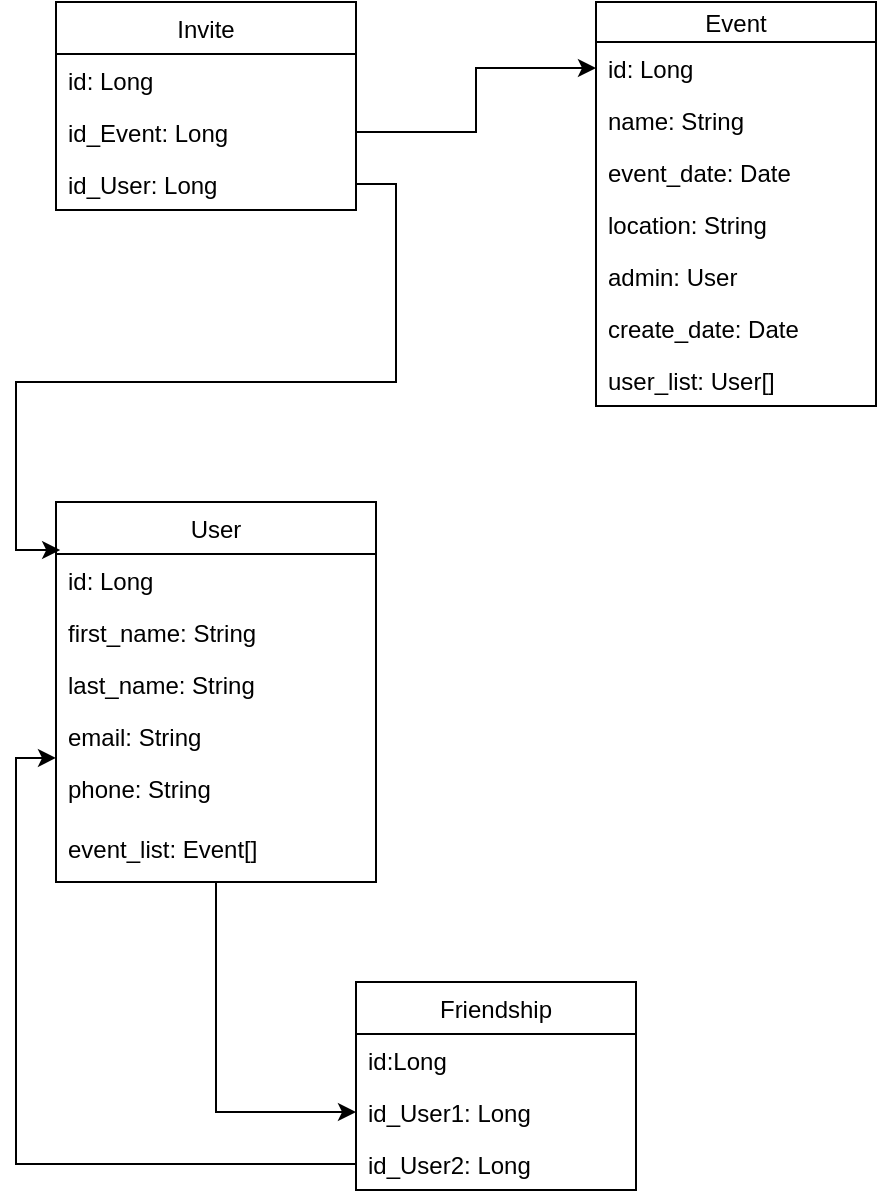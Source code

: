 <mxfile version="18.1.2" type="device"><diagram id="C5RBs43oDa-KdzZeNtuy" name="Page-1"><mxGraphModel dx="1422" dy="762" grid="1" gridSize="10" guides="1" tooltips="1" connect="1" arrows="1" fold="1" page="1" pageScale="1" pageWidth="827" pageHeight="1169" math="0" shadow="0"><root><mxCell id="WIyWlLk6GJQsqaUBKTNV-0"/><mxCell id="WIyWlLk6GJQsqaUBKTNV-1" parent="WIyWlLk6GJQsqaUBKTNV-0"/><mxCell id="kS8b85U26LRXWXAPI3-L-0" value="Event" style="swimlane;fontStyle=0;childLayout=stackLayout;horizontal=1;startSize=20;fillColor=none;horizontalStack=0;resizeParent=1;resizeParentMax=0;resizeLast=0;collapsible=1;marginBottom=0;" vertex="1" parent="WIyWlLk6GJQsqaUBKTNV-1"><mxGeometry x="320" y="90" width="140" height="202" as="geometry"/></mxCell><mxCell id="kS8b85U26LRXWXAPI3-L-2" value="id: Long" style="text;strokeColor=none;fillColor=none;align=left;verticalAlign=top;spacingLeft=4;spacingRight=4;overflow=hidden;rotatable=0;points=[[0,0.5],[1,0.5]];portConstraint=eastwest;" vertex="1" parent="kS8b85U26LRXWXAPI3-L-0"><mxGeometry y="20" width="140" height="26" as="geometry"/></mxCell><mxCell id="kS8b85U26LRXWXAPI3-L-3" value="name: String" style="text;strokeColor=none;fillColor=none;align=left;verticalAlign=top;spacingLeft=4;spacingRight=4;overflow=hidden;rotatable=0;points=[[0,0.5],[1,0.5]];portConstraint=eastwest;" vertex="1" parent="kS8b85U26LRXWXAPI3-L-0"><mxGeometry y="46" width="140" height="26" as="geometry"/></mxCell><mxCell id="kS8b85U26LRXWXAPI3-L-4" value="event_date: Date" style="text;strokeColor=none;fillColor=none;align=left;verticalAlign=top;spacingLeft=4;spacingRight=4;overflow=hidden;rotatable=0;points=[[0,0.5],[1,0.5]];portConstraint=eastwest;" vertex="1" parent="kS8b85U26LRXWXAPI3-L-0"><mxGeometry y="72" width="140" height="26" as="geometry"/></mxCell><mxCell id="kS8b85U26LRXWXAPI3-L-5" value="location: String&#10;" style="text;strokeColor=none;fillColor=none;align=left;verticalAlign=top;spacingLeft=4;spacingRight=4;overflow=hidden;rotatable=0;points=[[0,0.5],[1,0.5]];portConstraint=eastwest;" vertex="1" parent="kS8b85U26LRXWXAPI3-L-0"><mxGeometry y="98" width="140" height="26" as="geometry"/></mxCell><mxCell id="kS8b85U26LRXWXAPI3-L-6" value="admin: User&#10;" style="text;strokeColor=none;fillColor=none;align=left;verticalAlign=top;spacingLeft=4;spacingRight=4;overflow=hidden;rotatable=0;points=[[0,0.5],[1,0.5]];portConstraint=eastwest;" vertex="1" parent="kS8b85U26LRXWXAPI3-L-0"><mxGeometry y="124" width="140" height="26" as="geometry"/></mxCell><mxCell id="kS8b85U26LRXWXAPI3-L-7" value="create_date: Date&#10;" style="text;strokeColor=none;fillColor=none;align=left;verticalAlign=top;spacingLeft=4;spacingRight=4;overflow=hidden;rotatable=0;points=[[0,0.5],[1,0.5]];portConstraint=eastwest;" vertex="1" parent="kS8b85U26LRXWXAPI3-L-0"><mxGeometry y="150" width="140" height="26" as="geometry"/></mxCell><mxCell id="kS8b85U26LRXWXAPI3-L-8" value="user_list: User[]&#10;" style="text;strokeColor=none;fillColor=none;align=left;verticalAlign=top;spacingLeft=4;spacingRight=4;overflow=hidden;rotatable=0;points=[[0,0.5],[1,0.5]];portConstraint=eastwest;" vertex="1" parent="kS8b85U26LRXWXAPI3-L-0"><mxGeometry y="176" width="140" height="26" as="geometry"/></mxCell><mxCell id="kS8b85U26LRXWXAPI3-L-21" style="edgeStyle=orthogonalEdgeStyle;rounded=0;orthogonalLoop=1;jettySize=auto;html=1;entryX=0;entryY=0.5;entryDx=0;entryDy=0;" edge="1" parent="WIyWlLk6GJQsqaUBKTNV-1" source="kS8b85U26LRXWXAPI3-L-9" target="kS8b85U26LRXWXAPI3-L-18"><mxGeometry relative="1" as="geometry"/></mxCell><mxCell id="kS8b85U26LRXWXAPI3-L-9" value="User" style="swimlane;fontStyle=0;childLayout=stackLayout;horizontal=1;startSize=26;fillColor=none;horizontalStack=0;resizeParent=1;resizeParentMax=0;resizeLast=0;collapsible=1;marginBottom=0;" vertex="1" parent="WIyWlLk6GJQsqaUBKTNV-1"><mxGeometry x="50" y="340" width="160" height="190" as="geometry"/></mxCell><mxCell id="kS8b85U26LRXWXAPI3-L-10" value="id: Long" style="text;strokeColor=none;fillColor=none;align=left;verticalAlign=top;spacingLeft=4;spacingRight=4;overflow=hidden;rotatable=0;points=[[0,0.5],[1,0.5]];portConstraint=eastwest;" vertex="1" parent="kS8b85U26LRXWXAPI3-L-9"><mxGeometry y="26" width="160" height="26" as="geometry"/></mxCell><mxCell id="kS8b85U26LRXWXAPI3-L-11" value="first_name: String" style="text;strokeColor=none;fillColor=none;align=left;verticalAlign=top;spacingLeft=4;spacingRight=4;overflow=hidden;rotatable=0;points=[[0,0.5],[1,0.5]];portConstraint=eastwest;" vertex="1" parent="kS8b85U26LRXWXAPI3-L-9"><mxGeometry y="52" width="160" height="26" as="geometry"/></mxCell><mxCell id="kS8b85U26LRXWXAPI3-L-12" value="last_name: String" style="text;strokeColor=none;fillColor=none;align=left;verticalAlign=top;spacingLeft=4;spacingRight=4;overflow=hidden;rotatable=0;points=[[0,0.5],[1,0.5]];portConstraint=eastwest;" vertex="1" parent="kS8b85U26LRXWXAPI3-L-9"><mxGeometry y="78" width="160" height="26" as="geometry"/></mxCell><mxCell id="kS8b85U26LRXWXAPI3-L-13" value="email: String" style="text;strokeColor=none;fillColor=none;align=left;verticalAlign=top;spacingLeft=4;spacingRight=4;overflow=hidden;rotatable=0;points=[[0,0.5],[1,0.5]];portConstraint=eastwest;" vertex="1" parent="kS8b85U26LRXWXAPI3-L-9"><mxGeometry y="104" width="160" height="26" as="geometry"/></mxCell><mxCell id="kS8b85U26LRXWXAPI3-L-14" value="phone: String" style="text;strokeColor=none;fillColor=none;align=left;verticalAlign=top;spacingLeft=4;spacingRight=4;overflow=hidden;rotatable=0;points=[[0,0.5],[1,0.5]];portConstraint=eastwest;" vertex="1" parent="kS8b85U26LRXWXAPI3-L-9"><mxGeometry y="130" width="160" height="30" as="geometry"/></mxCell><mxCell id="kS8b85U26LRXWXAPI3-L-31" value="event_list: Event[]" style="text;strokeColor=none;fillColor=none;align=left;verticalAlign=top;spacingLeft=4;spacingRight=4;overflow=hidden;rotatable=0;points=[[0,0.5],[1,0.5]];portConstraint=eastwest;" vertex="1" parent="kS8b85U26LRXWXAPI3-L-9"><mxGeometry y="160" width="160" height="30" as="geometry"/></mxCell><mxCell id="kS8b85U26LRXWXAPI3-L-16" value="Friendship" style="swimlane;fontStyle=0;childLayout=stackLayout;horizontal=1;startSize=26;fillColor=none;horizontalStack=0;resizeParent=1;resizeParentMax=0;resizeLast=0;collapsible=1;marginBottom=0;" vertex="1" parent="WIyWlLk6GJQsqaUBKTNV-1"><mxGeometry x="200" y="580" width="140" height="104" as="geometry"/></mxCell><mxCell id="kS8b85U26LRXWXAPI3-L-17" value="id:Long    &#10;&#10;" style="text;strokeColor=none;fillColor=none;align=left;verticalAlign=top;spacingLeft=4;spacingRight=4;overflow=hidden;rotatable=0;points=[[0,0.5],[1,0.5]];portConstraint=eastwest;" vertex="1" parent="kS8b85U26LRXWXAPI3-L-16"><mxGeometry y="26" width="140" height="26" as="geometry"/></mxCell><mxCell id="kS8b85U26LRXWXAPI3-L-18" value="id_User1: Long" style="text;strokeColor=none;fillColor=none;align=left;verticalAlign=top;spacingLeft=4;spacingRight=4;overflow=hidden;rotatable=0;points=[[0,0.5],[1,0.5]];portConstraint=eastwest;" vertex="1" parent="kS8b85U26LRXWXAPI3-L-16"><mxGeometry y="52" width="140" height="26" as="geometry"/></mxCell><mxCell id="kS8b85U26LRXWXAPI3-L-19" value="id_User2: Long" style="text;strokeColor=none;fillColor=none;align=left;verticalAlign=top;spacingLeft=4;spacingRight=4;overflow=hidden;rotatable=0;points=[[0,0.5],[1,0.5]];portConstraint=eastwest;" vertex="1" parent="kS8b85U26LRXWXAPI3-L-16"><mxGeometry y="78" width="140" height="26" as="geometry"/></mxCell><mxCell id="kS8b85U26LRXWXAPI3-L-22" style="edgeStyle=orthogonalEdgeStyle;rounded=0;orthogonalLoop=1;jettySize=auto;html=1;exitX=0;exitY=0.5;exitDx=0;exitDy=0;entryX=0;entryY=-0.067;entryDx=0;entryDy=0;entryPerimeter=0;" edge="1" parent="WIyWlLk6GJQsqaUBKTNV-1" source="kS8b85U26LRXWXAPI3-L-19" target="kS8b85U26LRXWXAPI3-L-14"><mxGeometry relative="1" as="geometry"/></mxCell><mxCell id="kS8b85U26LRXWXAPI3-L-23" value="Invite" style="swimlane;fontStyle=0;childLayout=stackLayout;horizontal=1;startSize=26;fillColor=none;horizontalStack=0;resizeParent=1;resizeParentMax=0;resizeLast=0;collapsible=1;marginBottom=0;" vertex="1" parent="WIyWlLk6GJQsqaUBKTNV-1"><mxGeometry x="50" y="90" width="150" height="104" as="geometry"/></mxCell><mxCell id="kS8b85U26LRXWXAPI3-L-24" value="id: Long" style="text;strokeColor=none;fillColor=none;align=left;verticalAlign=top;spacingLeft=4;spacingRight=4;overflow=hidden;rotatable=0;points=[[0,0.5],[1,0.5]];portConstraint=eastwest;" vertex="1" parent="kS8b85U26LRXWXAPI3-L-23"><mxGeometry y="26" width="150" height="26" as="geometry"/></mxCell><mxCell id="kS8b85U26LRXWXAPI3-L-25" value="id_Event: Long" style="text;strokeColor=none;fillColor=none;align=left;verticalAlign=top;spacingLeft=4;spacingRight=4;overflow=hidden;rotatable=0;points=[[0,0.5],[1,0.5]];portConstraint=eastwest;" vertex="1" parent="kS8b85U26LRXWXAPI3-L-23"><mxGeometry y="52" width="150" height="26" as="geometry"/></mxCell><mxCell id="kS8b85U26LRXWXAPI3-L-27" value="id_User: Long" style="text;strokeColor=none;fillColor=none;align=left;verticalAlign=top;spacingLeft=4;spacingRight=4;overflow=hidden;rotatable=0;points=[[0,0.5],[1,0.5]];portConstraint=eastwest;" vertex="1" parent="kS8b85U26LRXWXAPI3-L-23"><mxGeometry y="78" width="150" height="26" as="geometry"/></mxCell><mxCell id="kS8b85U26LRXWXAPI3-L-29" style="edgeStyle=orthogonalEdgeStyle;rounded=0;orthogonalLoop=1;jettySize=auto;html=1;entryX=0.013;entryY=-0.077;entryDx=0;entryDy=0;entryPerimeter=0;" edge="1" parent="WIyWlLk6GJQsqaUBKTNV-1" source="kS8b85U26LRXWXAPI3-L-27" target="kS8b85U26LRXWXAPI3-L-10"><mxGeometry relative="1" as="geometry"/></mxCell><mxCell id="kS8b85U26LRXWXAPI3-L-30" style="edgeStyle=orthogonalEdgeStyle;rounded=0;orthogonalLoop=1;jettySize=auto;html=1;entryX=0;entryY=0.5;entryDx=0;entryDy=0;" edge="1" parent="WIyWlLk6GJQsqaUBKTNV-1" source="kS8b85U26LRXWXAPI3-L-25" target="kS8b85U26LRXWXAPI3-L-2"><mxGeometry relative="1" as="geometry"/></mxCell></root></mxGraphModel></diagram></mxfile>